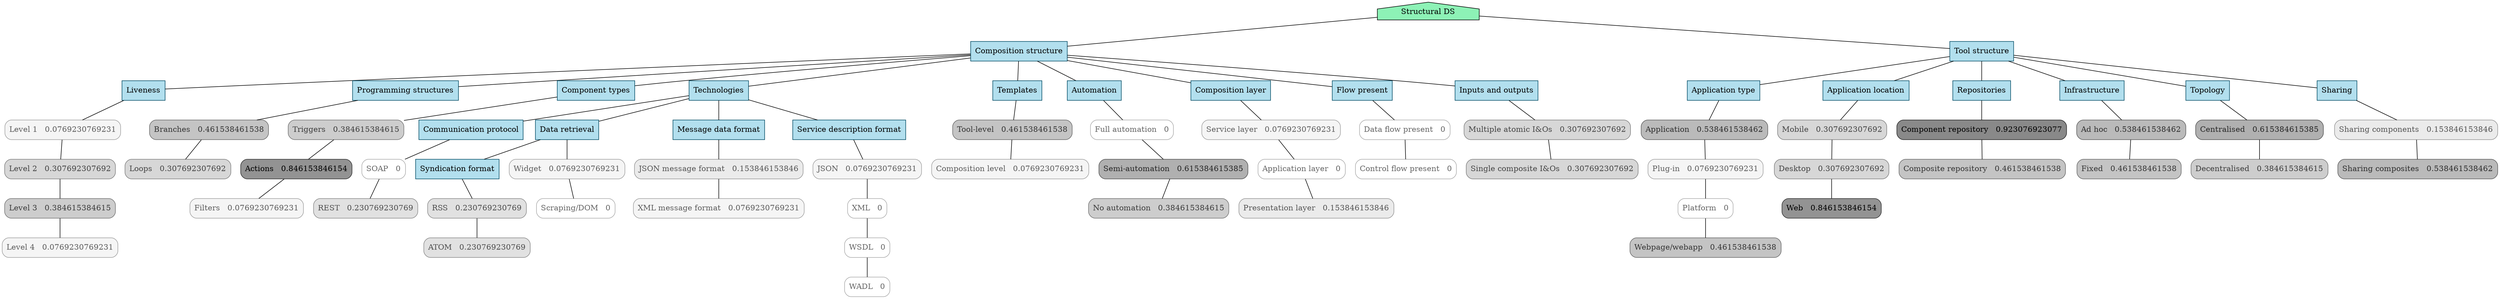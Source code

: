 digraph output {node [color="047b35",fillcolor="#8df2b6",style=filled, shape=house];
"Structural DS"

node[shape=box,color="#004a63",fillcolor=lightblue2,style=filled];
"Composition structure","Tool structure","Liveness","Programming structures","Component types","Technologies","Communication protocol","Data retrieval","Syndication format","Message data format","Service description format","Templates","Automation","Composition layer","Flow present","Application type","Application location","Repositories","Infrastructure","Topology","Sharing","Inputs and outputs"

node [color="#444444", style="rounded,filled", shape=rect, fontcolor="000000", fillcolor="#DDDDDD"];




"Structural DS"->"Composition structure" [arrowhead=none]
"Structural DS"->"Tool structure" [arrowhead=none]
"Composition structure"->"Liveness" [arrowhead=none]
"Composition structure"->"Programming structures" [arrowhead=none]
"Composition structure"->"Component types" [arrowhead=none]
"Composition structure"->"Technologies" [arrowhead=none]
"Technologies"->"Communication protocol" [arrowhead=none]
"Technologies"->"Data retrieval" [arrowhead=none]
"Data retrieval"->"Syndication format" [arrowhead=none]
"Technologies"->"Message data format" [arrowhead=none]
"Technologies"->"Service description format" [arrowhead=none]
"Composition structure"->"Templates" [arrowhead=none]
"Composition structure"->"Automation" [arrowhead=none]
"Composition structure"->"Composition layer" [arrowhead=none]
"Composition structure"->"Flow present" [arrowhead=none]
"Tool structure"->"Application type" [arrowhead=none]
"Tool structure"->"Application location" [arrowhead=none]
"Tool structure"->"Repositories" [arrowhead=none]
"Tool structure"->"Infrastructure" [arrowhead=none]
"Tool structure"->"Topology" [arrowhead=none]
"Tool structure"->"Sharing" [arrowhead=none]
"Composition structure"->"Inputs and outputs" [arrowhead=none]node [color="#9f9f9f", style="rounded,filled", shape=rect, fontcolor="#5e5e5e", fillcolor="#f5f5f5"]
"Liveness"->"Level 1   0.0769230769231" [arrowhead=none]node [color="#7e7e7e", style="rounded,filled", shape=rect, fontcolor="#464646", fillcolor="#d7d7d7"]
"Level 1   0.0769230769231"->"Level 2   0.307692307692" [arrowhead=none]node [color="#727272", style="rounded,filled", shape=rect, fontcolor="#3e3e3e", fillcolor="#cdcdcd"]
"Level 2   0.307692307692"->"Level 3   0.384615384615" [arrowhead=none]node [color="#9f9f9f", style="rounded,filled", shape=rect, fontcolor="#5e5e5e", fillcolor="#f5f5f5"]
"Level 3   0.384615384615"->"Level 4   0.0769230769231" [arrowhead=none] [arrowhead=none]node [color="#676767", style="rounded,filled", shape=rect, fontcolor="#363636", fillcolor="#c4c4c4"]
"Programming structures"->"Branches   0.461538461538" [arrowhead=none]node [color="#7e7e7e", style="rounded,filled", shape=rect, fontcolor="#464646", fillcolor="#d7d7d7"]
"Branches   0.461538461538"->"Loops   0.307692307692" [arrowhead=none] [arrowhead=none]node [color="#727272", style="rounded,filled", shape=rect, fontcolor="#3e3e3e", fillcolor="#cdcdcd"]
"Component types"->"Triggers   0.384615384615" [arrowhead=none]node [color="#2f2f2f", style="rounded,filled", shape=rect, fontcolor="#fff", fillcolor="#939393"]
"Triggers   0.384615384615"->"Actions   0.846153846154" [arrowhead=none]node [color="#9f9f9f", style="rounded,filled", shape=rect, fontcolor="#5e5e5e", fillcolor="#f5f5f5"]
"Actions   0.846153846154"->"Filters   0.0769230769231" [arrowhead=none] [arrowhead=none]node [color="#aaaaaa", style="rounded,filled", shape=rect, fontcolor="#666666", fillcolor="#ffffff"]
"Communication protocol"->"SOAP   0" [arrowhead=none]node [color="#898989", style="rounded,filled", shape=rect, fontcolor="#4e4e4e", fillcolor="#e1e1e1"]
"SOAP   0"->"REST   0.230769230769" [arrowhead=none] [arrowhead=none]node [color="#9f9f9f", style="rounded,filled", shape=rect, fontcolor="#5e5e5e", fillcolor="#f5f5f5"]
"Data retrieval"->"Widget   0.0769230769231" [arrowhead=none]node [color="#aaaaaa", style="rounded,filled", shape=rect, fontcolor="#666666", fillcolor="#ffffff"]
"Widget   0.0769230769231"->"Scraping/DOM   0" [arrowhead=none] [arrowhead=none]node [color="#898989", style="rounded,filled", shape=rect, fontcolor="#4e4e4e", fillcolor="#e1e1e1"]
"Syndication format"->"RSS   0.230769230769" [arrowhead=none]node [color="#898989", style="rounded,filled", shape=rect, fontcolor="#4e4e4e", fillcolor="#e1e1e1"]
"RSS   0.230769230769"->"ATOM   0.230769230769" [arrowhead=none] [arrowhead=none]node [color="#949494", style="rounded,filled", shape=rect, fontcolor="#565656", fillcolor="#ebebeb"]
"Message data format"->"JSON message format   0.153846153846" [arrowhead=none]node [color="#9f9f9f", style="rounded,filled", shape=rect, fontcolor="#5e5e5e", fillcolor="#f5f5f5"]
"JSON message format   0.153846153846"->"XML message format   0.0769230769231" [arrowhead=none] [arrowhead=none]node [color="#9f9f9f", style="rounded,filled", shape=rect, fontcolor="#5e5e5e", fillcolor="#f5f5f5"]
"Service description format"->"JSON   0.0769230769231" [arrowhead=none]node [color="#aaaaaa", style="rounded,filled", shape=rect, fontcolor="#666666", fillcolor="#ffffff"]
"JSON   0.0769230769231"->"XML   0" [arrowhead=none]node [color="#aaaaaa", style="rounded,filled", shape=rect, fontcolor="#666666", fillcolor="#ffffff"]
"XML   0"->"WSDL   0" [arrowhead=none]node [color="#aaaaaa", style="rounded,filled", shape=rect, fontcolor="#666666", fillcolor="#ffffff"]
"WSDL   0"->"WADL   0" [arrowhead=none] [arrowhead=none]node [color="#676767", style="rounded,filled", shape=rect, fontcolor="#363636", fillcolor="#c4c4c4"]
"Templates"->"Tool-level   0.461538461538" [arrowhead=none]node [color="#9f9f9f", style="rounded,filled", shape=rect, fontcolor="#5e5e5e", fillcolor="#f5f5f5"]
"Tool-level   0.461538461538"->"Composition level   0.0769230769231" [arrowhead=none] [arrowhead=none]node [color="#aaaaaa", style="rounded,filled", shape=rect, fontcolor="#666666", fillcolor="#ffffff"]
"Automation"->"Full automation   0" [arrowhead=none]node [color="#515151", style="rounded,filled", shape=rect, fontcolor="#272727", fillcolor="#b0b0b0"]
"Full automation   0"->"Semi-automation   0.615384615385" [arrowhead=none]node [color="#727272", style="rounded,filled", shape=rect, fontcolor="#3e3e3e", fillcolor="#cdcdcd"]
"Semi-automation   0.615384615385"->"No automation   0.384615384615" [arrowhead=none] [arrowhead=none]node [color="#9f9f9f", style="rounded,filled", shape=rect, fontcolor="#5e5e5e", fillcolor="#f5f5f5"]
"Composition layer"->"Service layer   0.0769230769231" [arrowhead=none]node [color="#aaaaaa", style="rounded,filled", shape=rect, fontcolor="#666666", fillcolor="#ffffff"]
"Service layer   0.0769230769231"->"Application layer   0" [arrowhead=none]node [color="#949494", style="rounded,filled", shape=rect, fontcolor="#565656", fillcolor="#ebebeb"]
"Application layer   0"->"Presentation layer   0.153846153846" [arrowhead=none] [arrowhead=none]node [color="#aaaaaa", style="rounded,filled", shape=rect, fontcolor="#666666", fillcolor="#ffffff"]
"Flow present"->"Data flow present   0" [arrowhead=none]node [color="#aaaaaa", style="rounded,filled", shape=rect, fontcolor="#666666", fillcolor="#ffffff"]
"Data flow present   0"->"Control flow present   0" [arrowhead=none] [arrowhead=none]node [color="#5c5c5c", style="rounded,filled", shape=rect, fontcolor="#2f2f2f", fillcolor="#bababa"]
"Application type"->"Application   0.538461538462" [arrowhead=none]node [color="#9f9f9f", style="rounded,filled", shape=rect, fontcolor="#5e5e5e", fillcolor="#f5f5f5"]
"Application   0.538461538462"->"Plug-in   0.0769230769231" [arrowhead=none]node [color="#aaaaaa", style="rounded,filled", shape=rect, fontcolor="#666666", fillcolor="#ffffff"]
"Plug-in   0.0769230769231"->"Platform   0" [arrowhead=none]node [color="#676767", style="rounded,filled", shape=rect, fontcolor="#363636", fillcolor="#c4c4c4"]
"Platform   0"->"Webpage/webapp   0.461538461538" [arrowhead=none] [arrowhead=none]node [color="#7e7e7e", style="rounded,filled", shape=rect, fontcolor="#464646", fillcolor="#d7d7d7"]
"Application location"->"Mobile   0.307692307692" [arrowhead=none]node [color="#7e7e7e", style="rounded,filled", shape=rect, fontcolor="#464646", fillcolor="#d7d7d7"]
"Mobile   0.307692307692"->"Desktop   0.307692307692" [arrowhead=none]node [color="#2f2f2f", style="rounded,filled", shape=rect, fontcolor="#fff", fillcolor="#939393"]
"Desktop   0.307692307692"->"Web   0.846153846154" [arrowhead=none] [arrowhead=none]node [color="#242424", style="rounded,filled", shape=rect, fontcolor="#777", fillcolor="#898989"]
"Repositories"->"Component repository   0.923076923077" [arrowhead=none]node [color="#676767", style="rounded,filled", shape=rect, fontcolor="#363636", fillcolor="#c4c4c4"]
"Component repository   0.923076923077"->"Composite repository   0.461538461538" [arrowhead=none] [arrowhead=none]node [color="#5c5c5c", style="rounded,filled", shape=rect, fontcolor="#2f2f2f", fillcolor="#bababa"]
"Infrastructure"->"Ad hoc   0.538461538462" [arrowhead=none]node [color="#676767", style="rounded,filled", shape=rect, fontcolor="#363636", fillcolor="#c4c4c4"]
"Ad hoc   0.538461538462"->"Fixed   0.461538461538" [arrowhead=none] [arrowhead=none]node [color="#515151", style="rounded,filled", shape=rect, fontcolor="#272727", fillcolor="#b0b0b0"]
"Topology"->"Centralised   0.615384615385" [arrowhead=none]node [color="#727272", style="rounded,filled", shape=rect, fontcolor="#3e3e3e", fillcolor="#cdcdcd"]
"Centralised   0.615384615385"->"Decentralised   0.384615384615" [arrowhead=none] [arrowhead=none]node [color="#949494", style="rounded,filled", shape=rect, fontcolor="#565656", fillcolor="#ebebeb"]
"Sharing"->"Sharing components   0.153846153846" [arrowhead=none]node [color="#5c5c5c", style="rounded,filled", shape=rect, fontcolor="#2f2f2f", fillcolor="#bababa"]
"Sharing components   0.153846153846"->"Sharing composites   0.538461538462" [arrowhead=none] [arrowhead=none]node [color="#7e7e7e", style="rounded,filled", shape=rect, fontcolor="#464646", fillcolor="#d7d7d7"]
"Inputs and outputs"->"Multiple atomic I&Os   0.307692307692" [arrowhead=none]node [color="#7e7e7e", style="rounded,filled", shape=rect, fontcolor="#464646", fillcolor="#d7d7d7"]
"Multiple atomic I&Os   0.307692307692"->"Single composite I&Os   0.307692307692" [arrowhead=none] [arrowhead=none]}